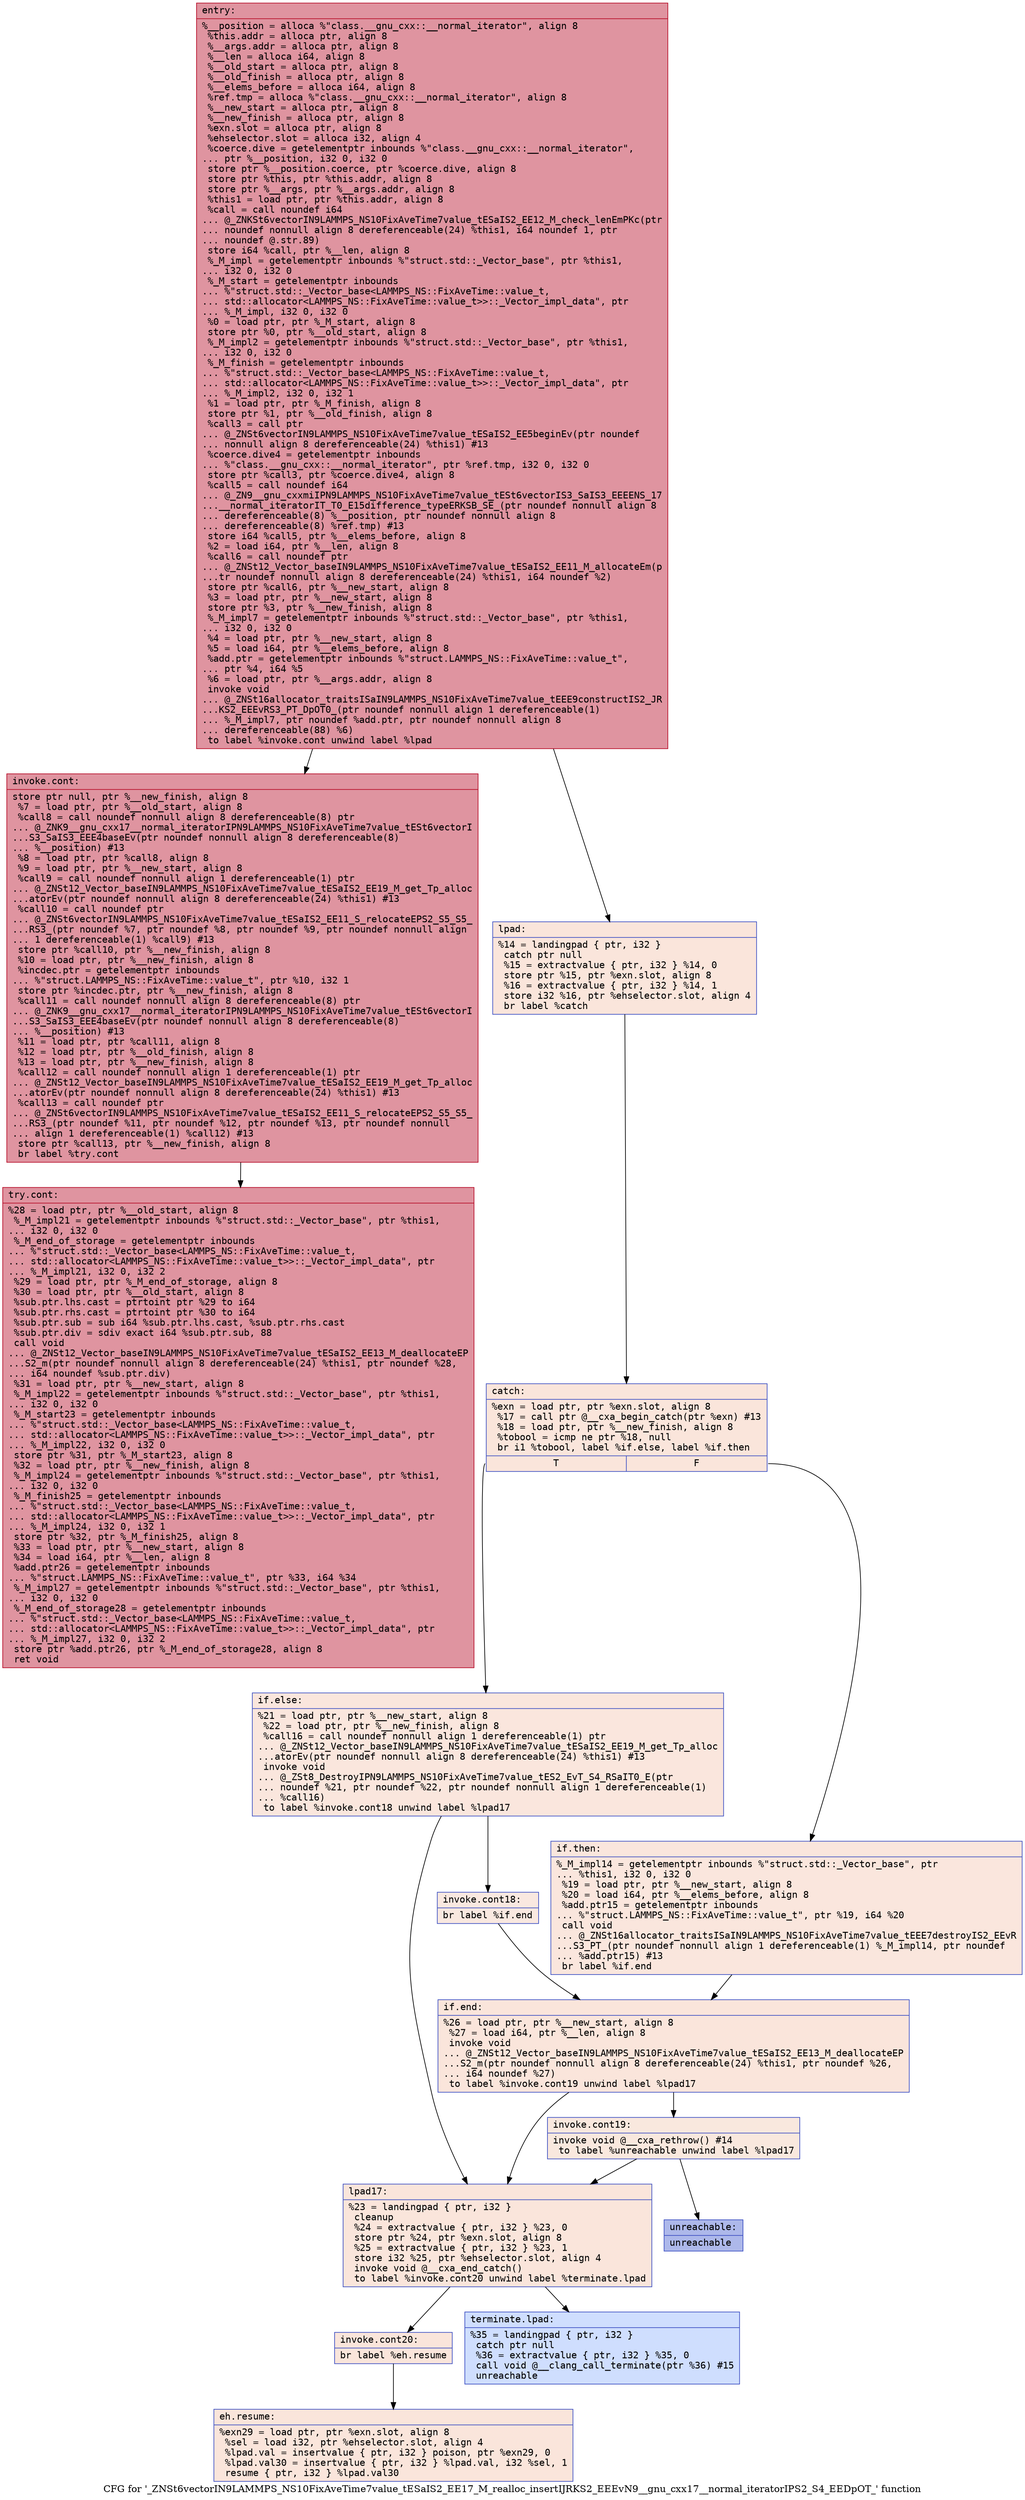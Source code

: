 digraph "CFG for '_ZNSt6vectorIN9LAMMPS_NS10FixAveTime7value_tESaIS2_EE17_M_realloc_insertIJRKS2_EEEvN9__gnu_cxx17__normal_iteratorIPS2_S4_EEDpOT_' function" {
	label="CFG for '_ZNSt6vectorIN9LAMMPS_NS10FixAveTime7value_tESaIS2_EE17_M_realloc_insertIJRKS2_EEEvN9__gnu_cxx17__normal_iteratorIPS2_S4_EEDpOT_' function";

	Node0x560f93c8b8a0 [shape=record,color="#b70d28ff", style=filled, fillcolor="#b70d2870" fontname="Courier",label="{entry:\l|  %__position = alloca %\"class.__gnu_cxx::__normal_iterator\", align 8\l  %this.addr = alloca ptr, align 8\l  %__args.addr = alloca ptr, align 8\l  %__len = alloca i64, align 8\l  %__old_start = alloca ptr, align 8\l  %__old_finish = alloca ptr, align 8\l  %__elems_before = alloca i64, align 8\l  %ref.tmp = alloca %\"class.__gnu_cxx::__normal_iterator\", align 8\l  %__new_start = alloca ptr, align 8\l  %__new_finish = alloca ptr, align 8\l  %exn.slot = alloca ptr, align 8\l  %ehselector.slot = alloca i32, align 4\l  %coerce.dive = getelementptr inbounds %\"class.__gnu_cxx::__normal_iterator\",\l... ptr %__position, i32 0, i32 0\l  store ptr %__position.coerce, ptr %coerce.dive, align 8\l  store ptr %this, ptr %this.addr, align 8\l  store ptr %__args, ptr %__args.addr, align 8\l  %this1 = load ptr, ptr %this.addr, align 8\l  %call = call noundef i64\l... @_ZNKSt6vectorIN9LAMMPS_NS10FixAveTime7value_tESaIS2_EE12_M_check_lenEmPKc(ptr\l... noundef nonnull align 8 dereferenceable(24) %this1, i64 noundef 1, ptr\l... noundef @.str.89)\l  store i64 %call, ptr %__len, align 8\l  %_M_impl = getelementptr inbounds %\"struct.std::_Vector_base\", ptr %this1,\l... i32 0, i32 0\l  %_M_start = getelementptr inbounds\l... %\"struct.std::_Vector_base\<LAMMPS_NS::FixAveTime::value_t,\l... std::allocator\<LAMMPS_NS::FixAveTime::value_t\>\>::_Vector_impl_data\", ptr\l... %_M_impl, i32 0, i32 0\l  %0 = load ptr, ptr %_M_start, align 8\l  store ptr %0, ptr %__old_start, align 8\l  %_M_impl2 = getelementptr inbounds %\"struct.std::_Vector_base\", ptr %this1,\l... i32 0, i32 0\l  %_M_finish = getelementptr inbounds\l... %\"struct.std::_Vector_base\<LAMMPS_NS::FixAveTime::value_t,\l... std::allocator\<LAMMPS_NS::FixAveTime::value_t\>\>::_Vector_impl_data\", ptr\l... %_M_impl2, i32 0, i32 1\l  %1 = load ptr, ptr %_M_finish, align 8\l  store ptr %1, ptr %__old_finish, align 8\l  %call3 = call ptr\l... @_ZNSt6vectorIN9LAMMPS_NS10FixAveTime7value_tESaIS2_EE5beginEv(ptr noundef\l... nonnull align 8 dereferenceable(24) %this1) #13\l  %coerce.dive4 = getelementptr inbounds\l... %\"class.__gnu_cxx::__normal_iterator\", ptr %ref.tmp, i32 0, i32 0\l  store ptr %call3, ptr %coerce.dive4, align 8\l  %call5 = call noundef i64\l... @_ZN9__gnu_cxxmiIPN9LAMMPS_NS10FixAveTime7value_tESt6vectorIS3_SaIS3_EEEENS_17\l...__normal_iteratorIT_T0_E15difference_typeERKSB_SE_(ptr noundef nonnull align 8\l... dereferenceable(8) %__position, ptr noundef nonnull align 8\l... dereferenceable(8) %ref.tmp) #13\l  store i64 %call5, ptr %__elems_before, align 8\l  %2 = load i64, ptr %__len, align 8\l  %call6 = call noundef ptr\l... @_ZNSt12_Vector_baseIN9LAMMPS_NS10FixAveTime7value_tESaIS2_EE11_M_allocateEm(p\l...tr noundef nonnull align 8 dereferenceable(24) %this1, i64 noundef %2)\l  store ptr %call6, ptr %__new_start, align 8\l  %3 = load ptr, ptr %__new_start, align 8\l  store ptr %3, ptr %__new_finish, align 8\l  %_M_impl7 = getelementptr inbounds %\"struct.std::_Vector_base\", ptr %this1,\l... i32 0, i32 0\l  %4 = load ptr, ptr %__new_start, align 8\l  %5 = load i64, ptr %__elems_before, align 8\l  %add.ptr = getelementptr inbounds %\"struct.LAMMPS_NS::FixAveTime::value_t\",\l... ptr %4, i64 %5\l  %6 = load ptr, ptr %__args.addr, align 8\l  invoke void\l... @_ZNSt16allocator_traitsISaIN9LAMMPS_NS10FixAveTime7value_tEEE9constructIS2_JR\l...KS2_EEEvRS3_PT_DpOT0_(ptr noundef nonnull align 1 dereferenceable(1)\l... %_M_impl7, ptr noundef %add.ptr, ptr noundef nonnull align 8\l... dereferenceable(88) %6)\l          to label %invoke.cont unwind label %lpad\l}"];
	Node0x560f93c8b8a0 -> Node0x560f93c8daa0[tooltip="entry -> invoke.cont\nProbability 100.00%" ];
	Node0x560f93c8b8a0 -> Node0x560f93c8db20[tooltip="entry -> lpad\nProbability 0.00%" ];
	Node0x560f93c8daa0 [shape=record,color="#b70d28ff", style=filled, fillcolor="#b70d2870" fontname="Courier",label="{invoke.cont:\l|  store ptr null, ptr %__new_finish, align 8\l  %7 = load ptr, ptr %__old_start, align 8\l  %call8 = call noundef nonnull align 8 dereferenceable(8) ptr\l... @_ZNK9__gnu_cxx17__normal_iteratorIPN9LAMMPS_NS10FixAveTime7value_tESt6vectorI\l...S3_SaIS3_EEE4baseEv(ptr noundef nonnull align 8 dereferenceable(8)\l... %__position) #13\l  %8 = load ptr, ptr %call8, align 8\l  %9 = load ptr, ptr %__new_start, align 8\l  %call9 = call noundef nonnull align 1 dereferenceable(1) ptr\l... @_ZNSt12_Vector_baseIN9LAMMPS_NS10FixAveTime7value_tESaIS2_EE19_M_get_Tp_alloc\l...atorEv(ptr noundef nonnull align 8 dereferenceable(24) %this1) #13\l  %call10 = call noundef ptr\l... @_ZNSt6vectorIN9LAMMPS_NS10FixAveTime7value_tESaIS2_EE11_S_relocateEPS2_S5_S5_\l...RS3_(ptr noundef %7, ptr noundef %8, ptr noundef %9, ptr noundef nonnull align\l... 1 dereferenceable(1) %call9) #13\l  store ptr %call10, ptr %__new_finish, align 8\l  %10 = load ptr, ptr %__new_finish, align 8\l  %incdec.ptr = getelementptr inbounds\l... %\"struct.LAMMPS_NS::FixAveTime::value_t\", ptr %10, i32 1\l  store ptr %incdec.ptr, ptr %__new_finish, align 8\l  %call11 = call noundef nonnull align 8 dereferenceable(8) ptr\l... @_ZNK9__gnu_cxx17__normal_iteratorIPN9LAMMPS_NS10FixAveTime7value_tESt6vectorI\l...S3_SaIS3_EEE4baseEv(ptr noundef nonnull align 8 dereferenceable(8)\l... %__position) #13\l  %11 = load ptr, ptr %call11, align 8\l  %12 = load ptr, ptr %__old_finish, align 8\l  %13 = load ptr, ptr %__new_finish, align 8\l  %call12 = call noundef nonnull align 1 dereferenceable(1) ptr\l... @_ZNSt12_Vector_baseIN9LAMMPS_NS10FixAveTime7value_tESaIS2_EE19_M_get_Tp_alloc\l...atorEv(ptr noundef nonnull align 8 dereferenceable(24) %this1) #13\l  %call13 = call noundef ptr\l... @_ZNSt6vectorIN9LAMMPS_NS10FixAveTime7value_tESaIS2_EE11_S_relocateEPS2_S5_S5_\l...RS3_(ptr noundef %11, ptr noundef %12, ptr noundef %13, ptr noundef nonnull\l... align 1 dereferenceable(1) %call12) #13\l  store ptr %call13, ptr %__new_finish, align 8\l  br label %try.cont\l}"];
	Node0x560f93c8daa0 -> Node0x560f93c8ec80[tooltip="invoke.cont -> try.cont\nProbability 100.00%" ];
	Node0x560f93c8db20 [shape=record,color="#3d50c3ff", style=filled, fillcolor="#f4c5ad70" fontname="Courier",label="{lpad:\l|  %14 = landingpad \{ ptr, i32 \}\l          catch ptr null\l  %15 = extractvalue \{ ptr, i32 \} %14, 0\l  store ptr %15, ptr %exn.slot, align 8\l  %16 = extractvalue \{ ptr, i32 \} %14, 1\l  store i32 %16, ptr %ehselector.slot, align 4\l  br label %catch\l}"];
	Node0x560f93c8db20 -> Node0x560f93c8ef20[tooltip="lpad -> catch\nProbability 100.00%" ];
	Node0x560f93c8ef20 [shape=record,color="#3d50c3ff", style=filled, fillcolor="#f4c5ad70" fontname="Courier",label="{catch:\l|  %exn = load ptr, ptr %exn.slot, align 8\l  %17 = call ptr @__cxa_begin_catch(ptr %exn) #13\l  %18 = load ptr, ptr %__new_finish, align 8\l  %tobool = icmp ne ptr %18, null\l  br i1 %tobool, label %if.else, label %if.then\l|{<s0>T|<s1>F}}"];
	Node0x560f93c8ef20:s0 -> Node0x560f93c8f280[tooltip="catch -> if.else\nProbability 50.00%" ];
	Node0x560f93c8ef20:s1 -> Node0x560f93c8f2f0[tooltip="catch -> if.then\nProbability 50.00%" ];
	Node0x560f93c8f2f0 [shape=record,color="#3d50c3ff", style=filled, fillcolor="#f3c7b170" fontname="Courier",label="{if.then:\l|  %_M_impl14 = getelementptr inbounds %\"struct.std::_Vector_base\", ptr\l... %this1, i32 0, i32 0\l  %19 = load ptr, ptr %__new_start, align 8\l  %20 = load i64, ptr %__elems_before, align 8\l  %add.ptr15 = getelementptr inbounds\l... %\"struct.LAMMPS_NS::FixAveTime::value_t\", ptr %19, i64 %20\l  call void\l... @_ZNSt16allocator_traitsISaIN9LAMMPS_NS10FixAveTime7value_tEEE7destroyIS2_EEvR\l...S3_PT_(ptr noundef nonnull align 1 dereferenceable(1) %_M_impl14, ptr noundef\l... %add.ptr15) #13\l  br label %if.end\l}"];
	Node0x560f93c8f2f0 -> Node0x560f93c8f980[tooltip="if.then -> if.end\nProbability 100.00%" ];
	Node0x560f93c8f280 [shape=record,color="#3d50c3ff", style=filled, fillcolor="#f3c7b170" fontname="Courier",label="{if.else:\l|  %21 = load ptr, ptr %__new_start, align 8\l  %22 = load ptr, ptr %__new_finish, align 8\l  %call16 = call noundef nonnull align 1 dereferenceable(1) ptr\l... @_ZNSt12_Vector_baseIN9LAMMPS_NS10FixAveTime7value_tESaIS2_EE19_M_get_Tp_alloc\l...atorEv(ptr noundef nonnull align 8 dereferenceable(24) %this1) #13\l  invoke void\l... @_ZSt8_DestroyIPN9LAMMPS_NS10FixAveTime7value_tES2_EvT_S4_RSaIT0_E(ptr\l... noundef %21, ptr noundef %22, ptr noundef nonnull align 1 dereferenceable(1)\l... %call16)\l          to label %invoke.cont18 unwind label %lpad17\l}"];
	Node0x560f93c8f280 -> Node0x560f93c8fd00[tooltip="if.else -> invoke.cont18\nProbability 50.00%" ];
	Node0x560f93c8f280 -> Node0x560f93c8cf40[tooltip="if.else -> lpad17\nProbability 50.00%" ];
	Node0x560f93c8fd00 [shape=record,color="#3d50c3ff", style=filled, fillcolor="#f1ccb870" fontname="Courier",label="{invoke.cont18:\l|  br label %if.end\l}"];
	Node0x560f93c8fd00 -> Node0x560f93c8f980[tooltip="invoke.cont18 -> if.end\nProbability 100.00%" ];
	Node0x560f93c8cf40 [shape=record,color="#3d50c3ff", style=filled, fillcolor="#f4c5ad70" fontname="Courier",label="{lpad17:\l|  %23 = landingpad \{ ptr, i32 \}\l          cleanup\l  %24 = extractvalue \{ ptr, i32 \} %23, 0\l  store ptr %24, ptr %exn.slot, align 8\l  %25 = extractvalue \{ ptr, i32 \} %23, 1\l  store i32 %25, ptr %ehselector.slot, align 4\l  invoke void @__cxa_end_catch()\l          to label %invoke.cont20 unwind label %terminate.lpad\l}"];
	Node0x560f93c8cf40 -> Node0x560f93c8fcb0[tooltip="lpad17 -> invoke.cont20\nProbability 100.00%" ];
	Node0x560f93c8cf40 -> Node0x560f93c8d200[tooltip="lpad17 -> terminate.lpad\nProbability 0.00%" ];
	Node0x560f93c8f980 [shape=record,color="#3d50c3ff", style=filled, fillcolor="#f4c5ad70" fontname="Courier",label="{if.end:\l|  %26 = load ptr, ptr %__new_start, align 8\l  %27 = load i64, ptr %__len, align 8\l  invoke void\l... @_ZNSt12_Vector_baseIN9LAMMPS_NS10FixAveTime7value_tESaIS2_EE13_M_deallocateEP\l...S2_m(ptr noundef nonnull align 8 dereferenceable(24) %this1, ptr noundef %26,\l... i64 noundef %27)\l          to label %invoke.cont19 unwind label %lpad17\l}"];
	Node0x560f93c8f980 -> Node0x560f93c908d0[tooltip="if.end -> invoke.cont19\nProbability 50.00%" ];
	Node0x560f93c8f980 -> Node0x560f93c8cf40[tooltip="if.end -> lpad17\nProbability 50.00%" ];
	Node0x560f93c908d0 [shape=record,color="#3d50c3ff", style=filled, fillcolor="#f2cab570" fontname="Courier",label="{invoke.cont19:\l|  invoke void @__cxa_rethrow() #14\l          to label %unreachable unwind label %lpad17\l}"];
	Node0x560f93c908d0 -> Node0x560f93c90ba0[tooltip="invoke.cont19 -> unreachable\nProbability 0.00%" ];
	Node0x560f93c908d0 -> Node0x560f93c8cf40[tooltip="invoke.cont19 -> lpad17\nProbability 100.00%" ];
	Node0x560f93c8fcb0 [shape=record,color="#3d50c3ff", style=filled, fillcolor="#f4c5ad70" fontname="Courier",label="{invoke.cont20:\l|  br label %eh.resume\l}"];
	Node0x560f93c8fcb0 -> Node0x560f93c90d00[tooltip="invoke.cont20 -> eh.resume\nProbability 100.00%" ];
	Node0x560f93c8ec80 [shape=record,color="#b70d28ff", style=filled, fillcolor="#b70d2870" fontname="Courier",label="{try.cont:\l|  %28 = load ptr, ptr %__old_start, align 8\l  %_M_impl21 = getelementptr inbounds %\"struct.std::_Vector_base\", ptr %this1,\l... i32 0, i32 0\l  %_M_end_of_storage = getelementptr inbounds\l... %\"struct.std::_Vector_base\<LAMMPS_NS::FixAveTime::value_t,\l... std::allocator\<LAMMPS_NS::FixAveTime::value_t\>\>::_Vector_impl_data\", ptr\l... %_M_impl21, i32 0, i32 2\l  %29 = load ptr, ptr %_M_end_of_storage, align 8\l  %30 = load ptr, ptr %__old_start, align 8\l  %sub.ptr.lhs.cast = ptrtoint ptr %29 to i64\l  %sub.ptr.rhs.cast = ptrtoint ptr %30 to i64\l  %sub.ptr.sub = sub i64 %sub.ptr.lhs.cast, %sub.ptr.rhs.cast\l  %sub.ptr.div = sdiv exact i64 %sub.ptr.sub, 88\l  call void\l... @_ZNSt12_Vector_baseIN9LAMMPS_NS10FixAveTime7value_tESaIS2_EE13_M_deallocateEP\l...S2_m(ptr noundef nonnull align 8 dereferenceable(24) %this1, ptr noundef %28,\l... i64 noundef %sub.ptr.div)\l  %31 = load ptr, ptr %__new_start, align 8\l  %_M_impl22 = getelementptr inbounds %\"struct.std::_Vector_base\", ptr %this1,\l... i32 0, i32 0\l  %_M_start23 = getelementptr inbounds\l... %\"struct.std::_Vector_base\<LAMMPS_NS::FixAveTime::value_t,\l... std::allocator\<LAMMPS_NS::FixAveTime::value_t\>\>::_Vector_impl_data\", ptr\l... %_M_impl22, i32 0, i32 0\l  store ptr %31, ptr %_M_start23, align 8\l  %32 = load ptr, ptr %__new_finish, align 8\l  %_M_impl24 = getelementptr inbounds %\"struct.std::_Vector_base\", ptr %this1,\l... i32 0, i32 0\l  %_M_finish25 = getelementptr inbounds\l... %\"struct.std::_Vector_base\<LAMMPS_NS::FixAveTime::value_t,\l... std::allocator\<LAMMPS_NS::FixAveTime::value_t\>\>::_Vector_impl_data\", ptr\l... %_M_impl24, i32 0, i32 1\l  store ptr %32, ptr %_M_finish25, align 8\l  %33 = load ptr, ptr %__new_start, align 8\l  %34 = load i64, ptr %__len, align 8\l  %add.ptr26 = getelementptr inbounds\l... %\"struct.LAMMPS_NS::FixAveTime::value_t\", ptr %33, i64 %34\l  %_M_impl27 = getelementptr inbounds %\"struct.std::_Vector_base\", ptr %this1,\l... i32 0, i32 0\l  %_M_end_of_storage28 = getelementptr inbounds\l... %\"struct.std::_Vector_base\<LAMMPS_NS::FixAveTime::value_t,\l... std::allocator\<LAMMPS_NS::FixAveTime::value_t\>\>::_Vector_impl_data\", ptr\l... %_M_impl27, i32 0, i32 2\l  store ptr %add.ptr26, ptr %_M_end_of_storage28, align 8\l  ret void\l}"];
	Node0x560f93c90d00 [shape=record,color="#3d50c3ff", style=filled, fillcolor="#f4c5ad70" fontname="Courier",label="{eh.resume:\l|  %exn29 = load ptr, ptr %exn.slot, align 8\l  %sel = load i32, ptr %ehselector.slot, align 4\l  %lpad.val = insertvalue \{ ptr, i32 \} poison, ptr %exn29, 0\l  %lpad.val30 = insertvalue \{ ptr, i32 \} %lpad.val, i32 %sel, 1\l  resume \{ ptr, i32 \} %lpad.val30\l}"];
	Node0x560f93c8d200 [shape=record,color="#3d50c3ff", style=filled, fillcolor="#93b5fe70" fontname="Courier",label="{terminate.lpad:\l|  %35 = landingpad \{ ptr, i32 \}\l          catch ptr null\l  %36 = extractvalue \{ ptr, i32 \} %35, 0\l  call void @__clang_call_terminate(ptr %36) #15\l  unreachable\l}"];
	Node0x560f93c90ba0 [shape=record,color="#3d50c3ff", style=filled, fillcolor="#465ecf70" fontname="Courier",label="{unreachable:\l|  unreachable\l}"];
}
